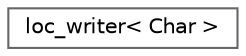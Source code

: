 digraph "类继承关系图"
{
 // LATEX_PDF_SIZE
  bgcolor="transparent";
  edge [fontname=Helvetica,fontsize=10,labelfontname=Helvetica,labelfontsize=10];
  node [fontname=Helvetica,fontsize=10,shape=box,height=0.2,width=0.4];
  rankdir="LR";
  Node0 [id="Node000000",label="loc_writer\< Char \>",height=0.2,width=0.4,color="grey40", fillcolor="white", style="filled",URL="$structdetail_1_1loc__writer.html",tooltip=" "];
}
